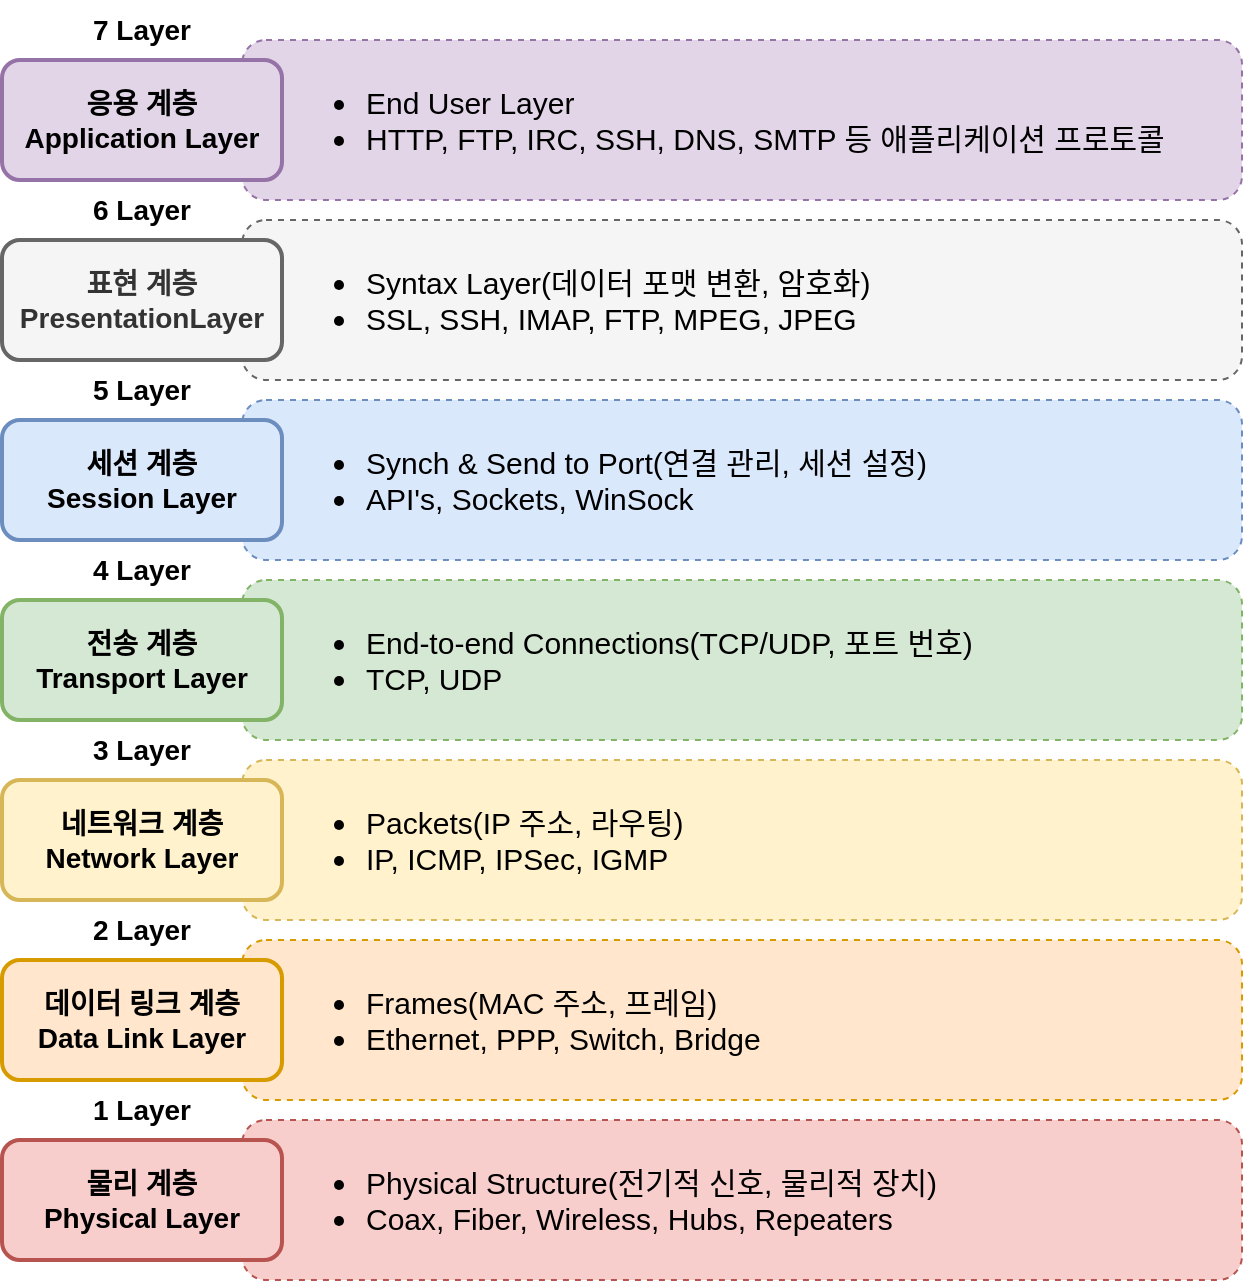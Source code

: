 <mxfile version="21.3.7" type="device">
  <diagram name="OSI7Layer" id="Pk2Nqq6hA-qxYzMxuFIf">
    <mxGraphModel dx="1434" dy="974" grid="1" gridSize="10" guides="1" tooltips="1" connect="1" arrows="1" fold="1" page="1" pageScale="1" pageWidth="827" pageHeight="1169" math="0" shadow="0">
      <root>
        <mxCell id="0" />
        <mxCell id="1" parent="0" />
        <mxCell id="GMfd1HaKMaTsiqz8dajo-2" value="" style="rounded=1;whiteSpace=wrap;html=1;fillColor=#e1d5e7;strokeColor=#9673a6;dashed=1;" vertex="1" parent="1">
          <mxGeometry x="224" y="190" width="500" height="80" as="geometry" />
        </mxCell>
        <mxCell id="GMfd1HaKMaTsiqz8dajo-3" value="" style="rounded=1;whiteSpace=wrap;html=1;fillColor=#f5f5f5;fontColor=#333333;strokeColor=#666666;dashed=1;" vertex="1" parent="1">
          <mxGeometry x="224" y="280" width="500" height="80" as="geometry" />
        </mxCell>
        <mxCell id="GMfd1HaKMaTsiqz8dajo-4" value="&lt;ul style=&quot;font-size: 15px;&quot;&gt;&lt;li style=&quot;font-size: 15px;&quot;&gt;Syntax Layer(데이터 포맷 변환, 암호화)&lt;/li&gt;&lt;li style=&quot;font-size: 15px;&quot;&gt;SSL, SSH, IMAP, FTP, MPEG, JPEG&lt;/li&gt;&lt;/ul&gt;" style="text;html=1;strokeColor=none;fillColor=none;align=left;verticalAlign=middle;whiteSpace=wrap;rounded=0;fontSize=15;" vertex="1" parent="GMfd1HaKMaTsiqz8dajo-3">
          <mxGeometry x="20" y="10" width="466" height="60" as="geometry" />
        </mxCell>
        <mxCell id="GMfd1HaKMaTsiqz8dajo-5" value="" style="rounded=1;whiteSpace=wrap;html=1;fillColor=#dae8fc;strokeColor=#6c8ebf;dashed=1;" vertex="1" parent="1">
          <mxGeometry x="224" y="370" width="500" height="80" as="geometry" />
        </mxCell>
        <mxCell id="GMfd1HaKMaTsiqz8dajo-6" value="&lt;ul style=&quot;font-size: 15px;&quot;&gt;&lt;li style=&quot;font-size: 15px;&quot;&gt;Synch &amp;amp; Send to Port(연결 관리, 세션 설정)&lt;/li&gt;&lt;li style=&quot;font-size: 15px;&quot;&gt;API&#39;s, Sockets, WinSock&lt;/li&gt;&lt;/ul&gt;" style="text;html=1;strokeColor=none;fillColor=none;align=left;verticalAlign=middle;whiteSpace=wrap;rounded=0;fontSize=15;" vertex="1" parent="GMfd1HaKMaTsiqz8dajo-5">
          <mxGeometry x="20" y="10" width="466" height="60" as="geometry" />
        </mxCell>
        <mxCell id="GMfd1HaKMaTsiqz8dajo-7" value="" style="rounded=1;whiteSpace=wrap;html=1;fillColor=#d5e8d4;strokeColor=#82b366;dashed=1;" vertex="1" parent="1">
          <mxGeometry x="224" y="460" width="500" height="80" as="geometry" />
        </mxCell>
        <mxCell id="GMfd1HaKMaTsiqz8dajo-8" value="&lt;ul style=&quot;font-size: 15px;&quot;&gt;&lt;li style=&quot;font-size: 15px;&quot;&gt;End-to-end Connections(TCP/UDP, 포트 번호)&lt;/li&gt;&lt;li style=&quot;font-size: 15px;&quot;&gt;TCP, UDP&lt;/li&gt;&lt;/ul&gt;" style="text;html=1;strokeColor=none;fillColor=none;align=left;verticalAlign=middle;whiteSpace=wrap;rounded=0;fontSize=15;" vertex="1" parent="GMfd1HaKMaTsiqz8dajo-7">
          <mxGeometry x="20" y="10" width="466" height="60" as="geometry" />
        </mxCell>
        <mxCell id="GMfd1HaKMaTsiqz8dajo-9" value="" style="rounded=1;whiteSpace=wrap;html=1;fillColor=#fff2cc;strokeColor=#d6b656;dashed=1;" vertex="1" parent="1">
          <mxGeometry x="224" y="550" width="500" height="80" as="geometry" />
        </mxCell>
        <mxCell id="GMfd1HaKMaTsiqz8dajo-10" value="&lt;ul style=&quot;font-size: 15px;&quot;&gt;&lt;li style=&quot;font-size: 15px;&quot;&gt;Packets(IP 주소, 라우팅)&lt;/li&gt;&lt;li style=&quot;font-size: 15px;&quot;&gt;IP, ICMP, IPSec, IGMP&lt;/li&gt;&lt;/ul&gt;" style="text;html=1;strokeColor=none;fillColor=none;align=left;verticalAlign=middle;whiteSpace=wrap;rounded=0;fontSize=15;" vertex="1" parent="GMfd1HaKMaTsiqz8dajo-9">
          <mxGeometry x="20" y="10" width="466" height="60" as="geometry" />
        </mxCell>
        <mxCell id="GMfd1HaKMaTsiqz8dajo-11" value="" style="rounded=1;whiteSpace=wrap;html=1;fillColor=#ffe6cc;strokeColor=#d79b00;dashed=1;" vertex="1" parent="1">
          <mxGeometry x="224" y="640" width="500" height="80" as="geometry" />
        </mxCell>
        <mxCell id="GMfd1HaKMaTsiqz8dajo-12" value="&lt;ul style=&quot;font-size: 15px;&quot;&gt;&lt;li style=&quot;font-size: 15px;&quot;&gt;Frames(MAC 주소, 프레임)&lt;/li&gt;&lt;li style=&quot;font-size: 15px;&quot;&gt;Ethernet, PPP, Switch, Bridge&lt;/li&gt;&lt;/ul&gt;" style="text;html=1;strokeColor=none;fillColor=none;align=left;verticalAlign=middle;whiteSpace=wrap;rounded=0;fontSize=15;" vertex="1" parent="GMfd1HaKMaTsiqz8dajo-11">
          <mxGeometry x="20" y="10" width="466" height="60" as="geometry" />
        </mxCell>
        <mxCell id="GMfd1HaKMaTsiqz8dajo-13" value="" style="rounded=1;whiteSpace=wrap;html=1;fillColor=#f8cecc;strokeColor=#b85450;dashed=1;" vertex="1" parent="1">
          <mxGeometry x="224" y="730" width="500" height="80" as="geometry" />
        </mxCell>
        <mxCell id="GMfd1HaKMaTsiqz8dajo-14" value="&lt;ul style=&quot;font-size: 15px;&quot;&gt;&lt;li style=&quot;font-size: 15px;&quot;&gt;Physical Structure(전기적 신호, 물리적 장치)&lt;/li&gt;&lt;li style=&quot;font-size: 15px;&quot;&gt;Coax, Fiber, Wireless, Hubs, Repeaters&lt;/li&gt;&lt;/ul&gt;" style="text;html=1;strokeColor=none;fillColor=none;align=left;verticalAlign=middle;whiteSpace=wrap;rounded=0;fontSize=15;" vertex="1" parent="GMfd1HaKMaTsiqz8dajo-13">
          <mxGeometry x="20" y="10" width="466" height="60" as="geometry" />
        </mxCell>
        <mxCell id="GMfd1HaKMaTsiqz8dajo-15" value="응용 계층&lt;br style=&quot;font-size: 14px;&quot;&gt;Application Layer" style="rounded=1;whiteSpace=wrap;html=1;fontStyle=1;fontSize=14;fillColor=#e1d5e7;strokeColor=#9673a6;strokeWidth=2;" vertex="1" parent="1">
          <mxGeometry x="104" y="200" width="140" height="60" as="geometry" />
        </mxCell>
        <mxCell id="GMfd1HaKMaTsiqz8dajo-16" value="7 Layer" style="text;html=1;strokeColor=none;fillColor=none;align=center;verticalAlign=middle;whiteSpace=wrap;rounded=0;fontStyle=1;fontSize=14;" vertex="1" parent="1">
          <mxGeometry x="144" y="170" width="60" height="30" as="geometry" />
        </mxCell>
        <mxCell id="GMfd1HaKMaTsiqz8dajo-17" value="표현 계층&lt;br style=&quot;font-size: 14px;&quot;&gt;PresentationLayer" style="rounded=1;whiteSpace=wrap;html=1;fontStyle=1;fontSize=14;fillColor=#f5f5f5;fontColor=#333333;strokeColor=#666666;strokeWidth=2;" vertex="1" parent="1">
          <mxGeometry x="104" y="290" width="140" height="60" as="geometry" />
        </mxCell>
        <mxCell id="GMfd1HaKMaTsiqz8dajo-18" value="6 Layer" style="text;html=1;strokeColor=none;fillColor=none;align=center;verticalAlign=middle;whiteSpace=wrap;rounded=0;fontStyle=1;fontSize=14;" vertex="1" parent="1">
          <mxGeometry x="144" y="260" width="60" height="30" as="geometry" />
        </mxCell>
        <mxCell id="GMfd1HaKMaTsiqz8dajo-19" value="세션 계층&lt;br style=&quot;font-size: 14px;&quot;&gt;Session Layer" style="rounded=1;whiteSpace=wrap;html=1;fontStyle=1;fontSize=14;fillColor=#dae8fc;strokeColor=#6c8ebf;strokeWidth=2;" vertex="1" parent="1">
          <mxGeometry x="104" y="380" width="140" height="60" as="geometry" />
        </mxCell>
        <mxCell id="GMfd1HaKMaTsiqz8dajo-20" value="5 Layer" style="text;html=1;strokeColor=none;fillColor=none;align=center;verticalAlign=middle;whiteSpace=wrap;rounded=0;fontStyle=1;fontSize=14;" vertex="1" parent="1">
          <mxGeometry x="144" y="350" width="60" height="30" as="geometry" />
        </mxCell>
        <mxCell id="GMfd1HaKMaTsiqz8dajo-21" value="전송 계층&lt;br style=&quot;font-size: 14px;&quot;&gt;Transport Layer" style="rounded=1;whiteSpace=wrap;html=1;fontStyle=1;fontSize=14;fillColor=#d5e8d4;strokeColor=#82b366;strokeWidth=2;" vertex="1" parent="1">
          <mxGeometry x="104" y="470" width="140" height="60" as="geometry" />
        </mxCell>
        <mxCell id="GMfd1HaKMaTsiqz8dajo-22" value="4 Layer" style="text;html=1;strokeColor=none;fillColor=none;align=center;verticalAlign=middle;whiteSpace=wrap;rounded=0;fontStyle=1;fontSize=14;" vertex="1" parent="1">
          <mxGeometry x="144" y="440" width="60" height="30" as="geometry" />
        </mxCell>
        <mxCell id="GMfd1HaKMaTsiqz8dajo-23" value="네트워크 계층&lt;br style=&quot;font-size: 14px;&quot;&gt;Network Layer" style="rounded=1;whiteSpace=wrap;html=1;fontStyle=1;fontSize=14;fillColor=#fff2cc;strokeColor=#d6b656;strokeWidth=2;" vertex="1" parent="1">
          <mxGeometry x="104" y="560" width="140" height="60" as="geometry" />
        </mxCell>
        <mxCell id="GMfd1HaKMaTsiqz8dajo-24" value="3 Layer" style="text;html=1;strokeColor=none;fillColor=none;align=center;verticalAlign=middle;whiteSpace=wrap;rounded=0;fontStyle=1;fontSize=14;" vertex="1" parent="1">
          <mxGeometry x="144" y="530" width="60" height="30" as="geometry" />
        </mxCell>
        <mxCell id="GMfd1HaKMaTsiqz8dajo-25" value="데이터 링크 계층&lt;br style=&quot;font-size: 14px;&quot;&gt;Data Link Layer" style="rounded=1;whiteSpace=wrap;html=1;fontStyle=1;fontSize=14;fillColor=#ffe6cc;strokeColor=#d79b00;strokeWidth=2;" vertex="1" parent="1">
          <mxGeometry x="104" y="650" width="140" height="60" as="geometry" />
        </mxCell>
        <mxCell id="GMfd1HaKMaTsiqz8dajo-26" value="2 Layer" style="text;html=1;strokeColor=none;fillColor=none;align=center;verticalAlign=middle;whiteSpace=wrap;rounded=0;fontStyle=1;fontSize=14;" vertex="1" parent="1">
          <mxGeometry x="144" y="620" width="60" height="30" as="geometry" />
        </mxCell>
        <mxCell id="GMfd1HaKMaTsiqz8dajo-27" value="물리 계층&lt;br style=&quot;font-size: 14px;&quot;&gt;Physical Layer" style="rounded=1;whiteSpace=wrap;html=1;fontStyle=1;fontSize=14;fillColor=#f8cecc;strokeColor=#b85450;strokeWidth=2;" vertex="1" parent="1">
          <mxGeometry x="104" y="740" width="140" height="60" as="geometry" />
        </mxCell>
        <mxCell id="GMfd1HaKMaTsiqz8dajo-28" value="1 Layer" style="text;html=1;strokeColor=none;fillColor=none;align=center;verticalAlign=middle;whiteSpace=wrap;rounded=0;fontStyle=1;fontSize=14;" vertex="1" parent="1">
          <mxGeometry x="144" y="710" width="60" height="30" as="geometry" />
        </mxCell>
        <mxCell id="GMfd1HaKMaTsiqz8dajo-29" value="&lt;ul style=&quot;font-size: 15px;&quot;&gt;&lt;li style=&quot;font-size: 15px;&quot;&gt;End User Layer&lt;/li&gt;&lt;li style=&quot;font-size: 15px;&quot;&gt;HTTP, FTP, IRC, SSH, DNS, SMTP 등 애플리케이션 프로토콜&lt;/li&gt;&lt;/ul&gt;" style="text;html=1;strokeColor=none;fillColor=none;align=left;verticalAlign=middle;whiteSpace=wrap;rounded=0;fontSize=15;" vertex="1" parent="1">
          <mxGeometry x="244" y="200" width="466" height="60" as="geometry" />
        </mxCell>
      </root>
    </mxGraphModel>
  </diagram>
</mxfile>
